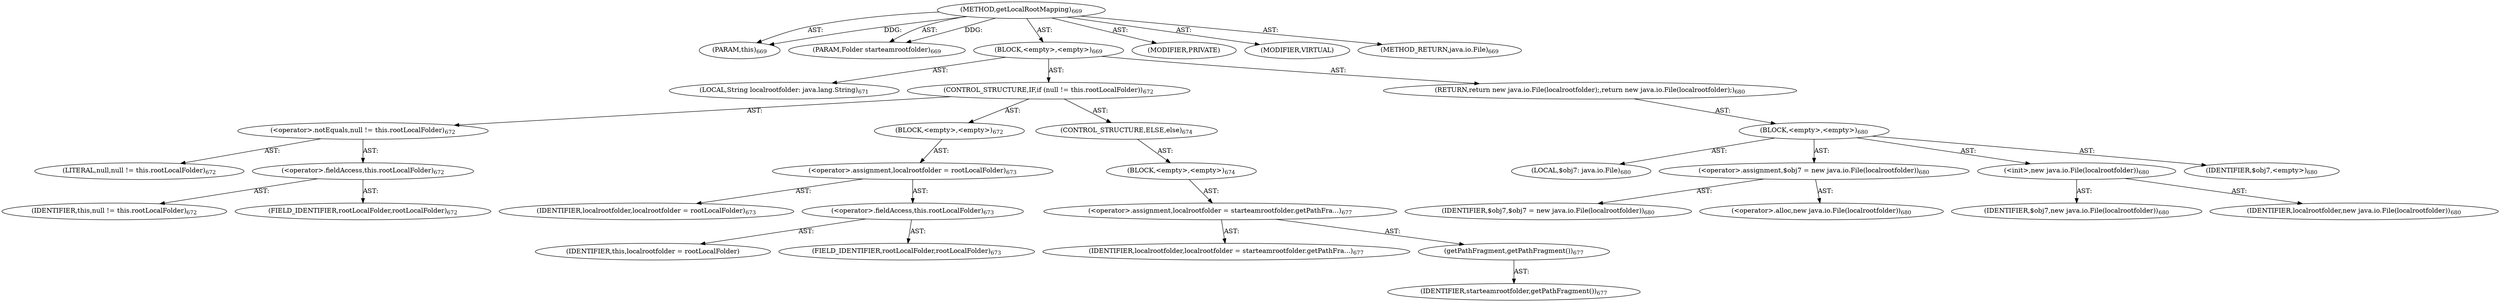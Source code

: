 digraph "getLocalRootMapping" {  
"111669149726" [label = <(METHOD,getLocalRootMapping)<SUB>669</SUB>> ]
"115964117019" [label = <(PARAM,this)<SUB>669</SUB>> ]
"115964117045" [label = <(PARAM,Folder starteamrootfolder)<SUB>669</SUB>> ]
"25769803840" [label = <(BLOCK,&lt;empty&gt;,&lt;empty&gt;)<SUB>669</SUB>> ]
"94489280530" [label = <(LOCAL,String localrootfolder: java.lang.String)<SUB>671</SUB>> ]
"47244640283" [label = <(CONTROL_STRUCTURE,IF,if (null != this.rootLocalFolder))<SUB>672</SUB>> ]
"30064771268" [label = <(&lt;operator&gt;.notEquals,null != this.rootLocalFolder)<SUB>672</SUB>> ]
"90194313257" [label = <(LITERAL,null,null != this.rootLocalFolder)<SUB>672</SUB>> ]
"30064771269" [label = <(&lt;operator&gt;.fieldAccess,this.rootLocalFolder)<SUB>672</SUB>> ]
"68719476801" [label = <(IDENTIFIER,this,null != this.rootLocalFolder)<SUB>672</SUB>> ]
"55834574902" [label = <(FIELD_IDENTIFIER,rootLocalFolder,rootLocalFolder)<SUB>672</SUB>> ]
"25769803841" [label = <(BLOCK,&lt;empty&gt;,&lt;empty&gt;)<SUB>672</SUB>> ]
"30064771270" [label = <(&lt;operator&gt;.assignment,localrootfolder = rootLocalFolder)<SUB>673</SUB>> ]
"68719476920" [label = <(IDENTIFIER,localrootfolder,localrootfolder = rootLocalFolder)<SUB>673</SUB>> ]
"30064771271" [label = <(&lt;operator&gt;.fieldAccess,this.rootLocalFolder)<SUB>673</SUB>> ]
"68719476921" [label = <(IDENTIFIER,this,localrootfolder = rootLocalFolder)> ]
"55834574903" [label = <(FIELD_IDENTIFIER,rootLocalFolder,rootLocalFolder)<SUB>673</SUB>> ]
"47244640284" [label = <(CONTROL_STRUCTURE,ELSE,else)<SUB>674</SUB>> ]
"25769803842" [label = <(BLOCK,&lt;empty&gt;,&lt;empty&gt;)<SUB>674</SUB>> ]
"30064771272" [label = <(&lt;operator&gt;.assignment,localrootfolder = starteamrootfolder.getPathFra...)<SUB>677</SUB>> ]
"68719476922" [label = <(IDENTIFIER,localrootfolder,localrootfolder = starteamrootfolder.getPathFra...)<SUB>677</SUB>> ]
"30064771273" [label = <(getPathFragment,getPathFragment())<SUB>677</SUB>> ]
"68719476923" [label = <(IDENTIFIER,starteamrootfolder,getPathFragment())<SUB>677</SUB>> ]
"146028888083" [label = <(RETURN,return new java.io.File(localrootfolder);,return new java.io.File(localrootfolder);)<SUB>680</SUB>> ]
"25769803843" [label = <(BLOCK,&lt;empty&gt;,&lt;empty&gt;)<SUB>680</SUB>> ]
"94489280531" [label = <(LOCAL,$obj7: java.io.File)<SUB>680</SUB>> ]
"30064771274" [label = <(&lt;operator&gt;.assignment,$obj7 = new java.io.File(localrootfolder))<SUB>680</SUB>> ]
"68719476924" [label = <(IDENTIFIER,$obj7,$obj7 = new java.io.File(localrootfolder))<SUB>680</SUB>> ]
"30064771275" [label = <(&lt;operator&gt;.alloc,new java.io.File(localrootfolder))<SUB>680</SUB>> ]
"30064771276" [label = <(&lt;init&gt;,new java.io.File(localrootfolder))<SUB>680</SUB>> ]
"68719476925" [label = <(IDENTIFIER,$obj7,new java.io.File(localrootfolder))<SUB>680</SUB>> ]
"68719476926" [label = <(IDENTIFIER,localrootfolder,new java.io.File(localrootfolder))<SUB>680</SUB>> ]
"68719476927" [label = <(IDENTIFIER,$obj7,&lt;empty&gt;)<SUB>680</SUB>> ]
"133143986251" [label = <(MODIFIER,PRIVATE)> ]
"133143986252" [label = <(MODIFIER,VIRTUAL)> ]
"128849018910" [label = <(METHOD_RETURN,java.io.File)<SUB>669</SUB>> ]
  "111669149726" -> "115964117019"  [ label = "AST: "] 
  "111669149726" -> "115964117045"  [ label = "AST: "] 
  "111669149726" -> "25769803840"  [ label = "AST: "] 
  "111669149726" -> "133143986251"  [ label = "AST: "] 
  "111669149726" -> "133143986252"  [ label = "AST: "] 
  "111669149726" -> "128849018910"  [ label = "AST: "] 
  "25769803840" -> "94489280530"  [ label = "AST: "] 
  "25769803840" -> "47244640283"  [ label = "AST: "] 
  "25769803840" -> "146028888083"  [ label = "AST: "] 
  "47244640283" -> "30064771268"  [ label = "AST: "] 
  "47244640283" -> "25769803841"  [ label = "AST: "] 
  "47244640283" -> "47244640284"  [ label = "AST: "] 
  "30064771268" -> "90194313257"  [ label = "AST: "] 
  "30064771268" -> "30064771269"  [ label = "AST: "] 
  "30064771269" -> "68719476801"  [ label = "AST: "] 
  "30064771269" -> "55834574902"  [ label = "AST: "] 
  "25769803841" -> "30064771270"  [ label = "AST: "] 
  "30064771270" -> "68719476920"  [ label = "AST: "] 
  "30064771270" -> "30064771271"  [ label = "AST: "] 
  "30064771271" -> "68719476921"  [ label = "AST: "] 
  "30064771271" -> "55834574903"  [ label = "AST: "] 
  "47244640284" -> "25769803842"  [ label = "AST: "] 
  "25769803842" -> "30064771272"  [ label = "AST: "] 
  "30064771272" -> "68719476922"  [ label = "AST: "] 
  "30064771272" -> "30064771273"  [ label = "AST: "] 
  "30064771273" -> "68719476923"  [ label = "AST: "] 
  "146028888083" -> "25769803843"  [ label = "AST: "] 
  "25769803843" -> "94489280531"  [ label = "AST: "] 
  "25769803843" -> "30064771274"  [ label = "AST: "] 
  "25769803843" -> "30064771276"  [ label = "AST: "] 
  "25769803843" -> "68719476927"  [ label = "AST: "] 
  "30064771274" -> "68719476924"  [ label = "AST: "] 
  "30064771274" -> "30064771275"  [ label = "AST: "] 
  "30064771276" -> "68719476925"  [ label = "AST: "] 
  "30064771276" -> "68719476926"  [ label = "AST: "] 
  "111669149726" -> "115964117019"  [ label = "DDG: "] 
  "111669149726" -> "115964117045"  [ label = "DDG: "] 
}
